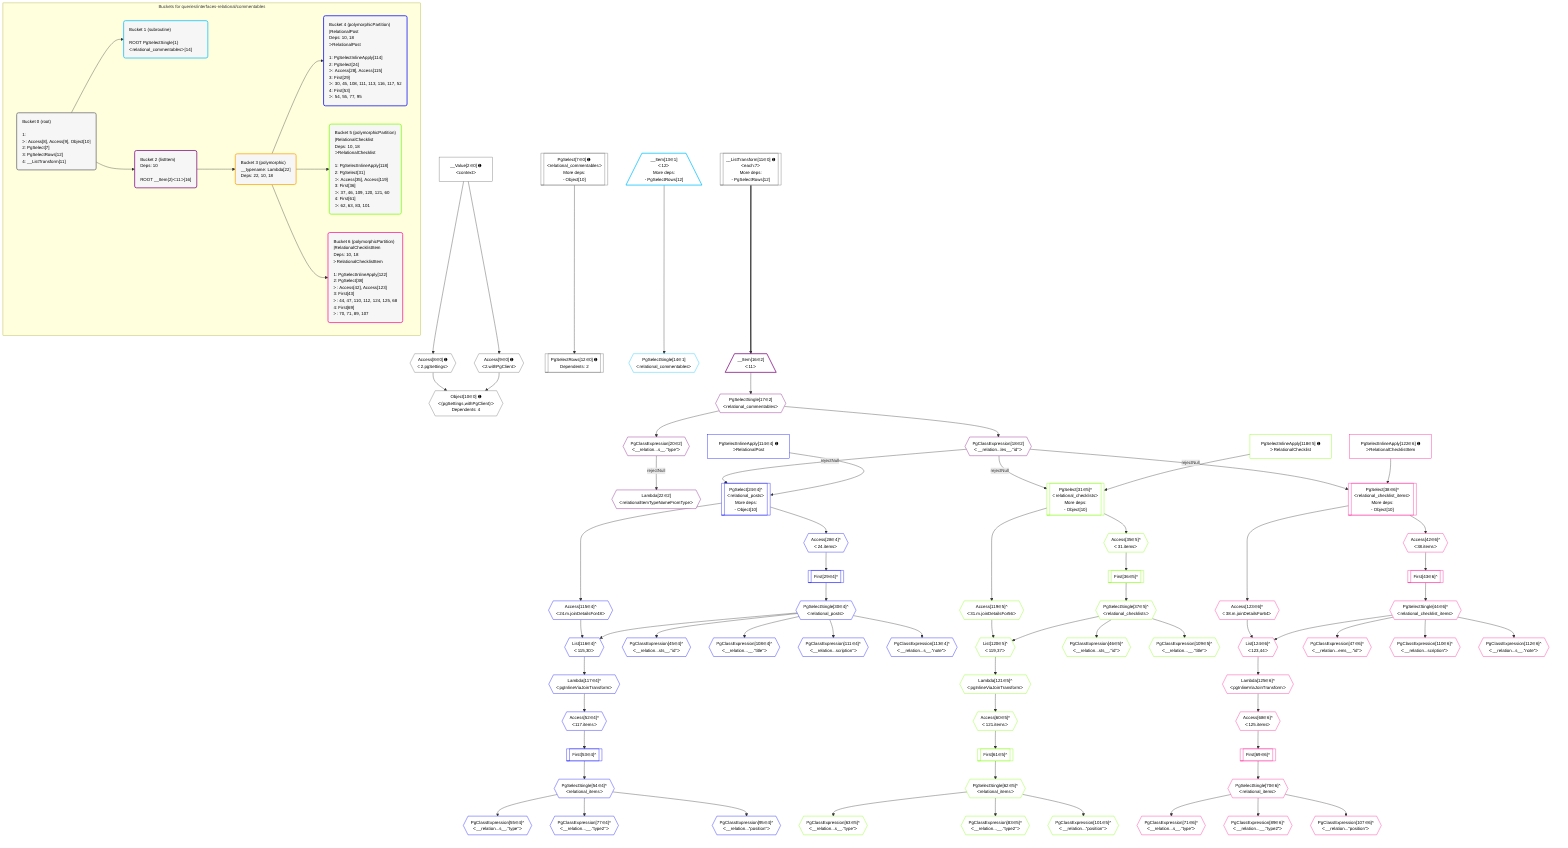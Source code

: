 %%{init: {'themeVariables': { 'fontSize': '12px'}}}%%
graph TD
    classDef path fill:#eee,stroke:#000,color:#000
    classDef plan fill:#fff,stroke-width:1px,color:#000
    classDef itemplan fill:#fff,stroke-width:2px,color:#000
    classDef unbatchedplan fill:#dff,stroke-width:1px,color:#000
    classDef sideeffectplan fill:#fcc,stroke-width:2px,color:#000
    classDef bucket fill:#f6f6f6,color:#000,stroke-width:2px,text-align:left

    subgraph "Buckets for queries/interfaces-relational/commentables"
    Bucket0("Bucket 0 (root)<br /><br />1: <br />ᐳ: Access[8], Access[9], Object[10]<br />2: PgSelect[7]<br />3: PgSelectRows[12]<br />4: __ListTransform[11]"):::bucket
    Bucket1("Bucket 1 (subroutine)<br /><br />ROOT PgSelectSingle{1}ᐸrelational_commentablesᐳ[14]"):::bucket
    Bucket2("Bucket 2 (listItem)<br />Deps: 10<br /><br />ROOT __Item{2}ᐸ11ᐳ[16]"):::bucket
    Bucket3("Bucket 3 (polymorphic)<br />__typename: Lambda[22]<br />Deps: 22, 10, 18"):::bucket
    Bucket4("Bucket 4 (polymorphicPartition)<br />|RelationalPost<br />Deps: 10, 18<br />ᐳRelationalPost<br /><br />1: PgSelectInlineApply[114]<br />2: PgSelect[24]<br />ᐳ: Access[28], Access[115]<br />3: First[29]<br />ᐳ: 30, 45, 108, 111, 113, 116, 117, 52<br />4: First[53]<br />ᐳ: 54, 55, 77, 95"):::bucket
    Bucket5("Bucket 5 (polymorphicPartition)<br />|RelationalChecklist<br />Deps: 10, 18<br />ᐳRelationalChecklist<br /><br />1: PgSelectInlineApply[118]<br />2: PgSelect[31]<br />ᐳ: Access[35], Access[119]<br />3: First[36]<br />ᐳ: 37, 46, 109, 120, 121, 60<br />4: First[61]<br />ᐳ: 62, 63, 83, 101"):::bucket
    Bucket6("Bucket 6 (polymorphicPartition)<br />|RelationalChecklistItem<br />Deps: 10, 18<br />ᐳRelationalChecklistItem<br /><br />1: PgSelectInlineApply[122]<br />2: PgSelect[38]<br />ᐳ: Access[42], Access[123]<br />3: First[43]<br />ᐳ: 44, 47, 110, 112, 124, 125, 68<br />4: First[69]<br />ᐳ: 70, 71, 89, 107"):::bucket
    end
    Bucket0 --> Bucket1 & Bucket2
    Bucket2 --> Bucket3
    Bucket3 --> Bucket4 & Bucket5 & Bucket6

    %% plan dependencies
    Object10{{"Object[10∈0] ➊<br />ᐸ{pgSettings,withPgClient}ᐳ<br />Dependents: 4"}}:::plan
    Access8{{"Access[8∈0] ➊<br />ᐸ2.pgSettingsᐳ"}}:::plan
    Access9{{"Access[9∈0] ➊<br />ᐸ2.withPgClientᐳ"}}:::plan
    Access8 & Access9 --> Object10
    PgSelect7[["PgSelect[7∈0] ➊<br />ᐸrelational_commentablesᐳ<br />More deps:<br />- Object[10]"]]:::plan
    __Value2["__Value[2∈0] ➊<br />ᐸcontextᐳ"]:::plan
    __Value2 --> Access8
    __Value2 --> Access9
    __ListTransform11[["__ListTransform[11∈0] ➊<br />ᐸeach:7ᐳ<br />More deps:<br />- PgSelectRows[12]"]]:::plan
    PgSelectRows12[["PgSelectRows[12∈0] ➊<br />Dependents: 2"]]:::plan
    PgSelect7 --> PgSelectRows12
    __Item13[/"__Item[13∈1]<br />ᐸ12ᐳ<br />More deps:<br />- PgSelectRows[12]"\]:::itemplan
    PgSelectSingle14{{"PgSelectSingle[14∈1]<br />ᐸrelational_commentablesᐳ"}}:::plan
    __Item13 --> PgSelectSingle14
    __Item16[/"__Item[16∈2]<br />ᐸ11ᐳ"\]:::itemplan
    __ListTransform11 ==> __Item16
    PgSelectSingle17{{"PgSelectSingle[17∈2]<br />ᐸrelational_commentablesᐳ"}}:::plan
    __Item16 --> PgSelectSingle17
    PgClassExpression18{{"PgClassExpression[18∈2]<br />ᐸ__relation...les__.”id”ᐳ"}}:::plan
    PgSelectSingle17 --> PgClassExpression18
    PgClassExpression20{{"PgClassExpression[20∈2]<br />ᐸ__relation...s__.”type”ᐳ"}}:::plan
    PgSelectSingle17 --> PgClassExpression20
    Lambda22{{"Lambda[22∈2]<br />ᐸrelationalItemTypeNameFromTypeᐳ"}}:::plan
    PgClassExpression20 -->|rejectNull| Lambda22
    PgSelect24[["PgSelect[24∈4]^<br />ᐸrelational_postsᐳ<br />More deps:<br />- Object[10]"]]:::plan
    PgSelectInlineApply114["PgSelectInlineApply[114∈4] ➊<br />ᐳRelationalPost"]:::plan
    PgClassExpression18 -->|rejectNull| PgSelect24
    PgSelectInlineApply114 --> PgSelect24
    List116{{"List[116∈4]^<br />ᐸ115,30ᐳ"}}:::plan
    Access115{{"Access[115∈4]^<br />ᐸ24.m.joinDetailsFor48ᐳ"}}:::plan
    PgSelectSingle30{{"PgSelectSingle[30∈4]^<br />ᐸrelational_postsᐳ"}}:::plan
    Access115 & PgSelectSingle30 --> List116
    Access28{{"Access[28∈4]^<br />ᐸ24.itemsᐳ"}}:::plan
    PgSelect24 --> Access28
    First29[["First[29∈4]^"]]:::plan
    Access28 --> First29
    First29 --> PgSelectSingle30
    PgClassExpression45{{"PgClassExpression[45∈4]^<br />ᐸ__relation...sts__.”id”ᐳ"}}:::plan
    PgSelectSingle30 --> PgClassExpression45
    Access52{{"Access[52∈4]^<br />ᐸ117.itemsᐳ"}}:::plan
    Lambda117{{"Lambda[117∈4]^<br />ᐸpgInlineViaJoinTransformᐳ"}}:::plan
    Lambda117 --> Access52
    First53[["First[53∈4]^"]]:::plan
    Access52 --> First53
    PgSelectSingle54{{"PgSelectSingle[54∈4]^<br />ᐸrelational_itemsᐳ"}}:::plan
    First53 --> PgSelectSingle54
    PgClassExpression55{{"PgClassExpression[55∈4]^<br />ᐸ__relation...s__.”type”ᐳ"}}:::plan
    PgSelectSingle54 --> PgClassExpression55
    PgClassExpression77{{"PgClassExpression[77∈4]^<br />ᐸ__relation...__.”type2”ᐳ"}}:::plan
    PgSelectSingle54 --> PgClassExpression77
    PgClassExpression95{{"PgClassExpression[95∈4]^<br />ᐸ__relation...”position”ᐳ"}}:::plan
    PgSelectSingle54 --> PgClassExpression95
    PgClassExpression108{{"PgClassExpression[108∈4]^<br />ᐸ__relation...__.”title”ᐳ"}}:::plan
    PgSelectSingle30 --> PgClassExpression108
    PgClassExpression111{{"PgClassExpression[111∈4]^<br />ᐸ__relation...scription”ᐳ"}}:::plan
    PgSelectSingle30 --> PgClassExpression111
    PgClassExpression113{{"PgClassExpression[113∈4]^<br />ᐸ__relation...s__.”note”ᐳ"}}:::plan
    PgSelectSingle30 --> PgClassExpression113
    PgSelect24 --> Access115
    List116 --> Lambda117
    PgSelect31[["PgSelect[31∈5]^<br />ᐸrelational_checklistsᐳ<br />More deps:<br />- Object[10]"]]:::plan
    PgSelectInlineApply118["PgSelectInlineApply[118∈5] ➊<br />ᐳRelationalChecklist"]:::plan
    PgClassExpression18 -->|rejectNull| PgSelect31
    PgSelectInlineApply118 --> PgSelect31
    List120{{"List[120∈5]^<br />ᐸ119,37ᐳ"}}:::plan
    Access119{{"Access[119∈5]^<br />ᐸ31.m.joinDetailsFor56ᐳ"}}:::plan
    PgSelectSingle37{{"PgSelectSingle[37∈5]^<br />ᐸrelational_checklistsᐳ"}}:::plan
    Access119 & PgSelectSingle37 --> List120
    Access35{{"Access[35∈5]^<br />ᐸ31.itemsᐳ"}}:::plan
    PgSelect31 --> Access35
    First36[["First[36∈5]^"]]:::plan
    Access35 --> First36
    First36 --> PgSelectSingle37
    PgClassExpression46{{"PgClassExpression[46∈5]^<br />ᐸ__relation...sts__.”id”ᐳ"}}:::plan
    PgSelectSingle37 --> PgClassExpression46
    Access60{{"Access[60∈5]^<br />ᐸ121.itemsᐳ"}}:::plan
    Lambda121{{"Lambda[121∈5]^<br />ᐸpgInlineViaJoinTransformᐳ"}}:::plan
    Lambda121 --> Access60
    First61[["First[61∈5]^"]]:::plan
    Access60 --> First61
    PgSelectSingle62{{"PgSelectSingle[62∈5]^<br />ᐸrelational_itemsᐳ"}}:::plan
    First61 --> PgSelectSingle62
    PgClassExpression63{{"PgClassExpression[63∈5]^<br />ᐸ__relation...s__.”type”ᐳ"}}:::plan
    PgSelectSingle62 --> PgClassExpression63
    PgClassExpression83{{"PgClassExpression[83∈5]^<br />ᐸ__relation...__.”type2”ᐳ"}}:::plan
    PgSelectSingle62 --> PgClassExpression83
    PgClassExpression101{{"PgClassExpression[101∈5]^<br />ᐸ__relation...”position”ᐳ"}}:::plan
    PgSelectSingle62 --> PgClassExpression101
    PgClassExpression109{{"PgClassExpression[109∈5]^<br />ᐸ__relation...__.”title”ᐳ"}}:::plan
    PgSelectSingle37 --> PgClassExpression109
    PgSelect31 --> Access119
    List120 --> Lambda121
    PgSelect38[["PgSelect[38∈6]^<br />ᐸrelational_checklist_itemsᐳ<br />More deps:<br />- Object[10]"]]:::plan
    PgSelectInlineApply122["PgSelectInlineApply[122∈6] ➊<br />ᐳRelationalChecklistItem"]:::plan
    PgClassExpression18 -->|rejectNull| PgSelect38
    PgSelectInlineApply122 --> PgSelect38
    List124{{"List[124∈6]^<br />ᐸ123,44ᐳ"}}:::plan
    Access123{{"Access[123∈6]^<br />ᐸ38.m.joinDetailsFor64ᐳ"}}:::plan
    PgSelectSingle44{{"PgSelectSingle[44∈6]^<br />ᐸrelational_checklist_itemsᐳ"}}:::plan
    Access123 & PgSelectSingle44 --> List124
    Access42{{"Access[42∈6]^<br />ᐸ38.itemsᐳ"}}:::plan
    PgSelect38 --> Access42
    First43[["First[43∈6]^"]]:::plan
    Access42 --> First43
    First43 --> PgSelectSingle44
    PgClassExpression47{{"PgClassExpression[47∈6]^<br />ᐸ__relation...ems__.”id”ᐳ"}}:::plan
    PgSelectSingle44 --> PgClassExpression47
    Access68{{"Access[68∈6]^<br />ᐸ125.itemsᐳ"}}:::plan
    Lambda125{{"Lambda[125∈6]^<br />ᐸpgInlineViaJoinTransformᐳ"}}:::plan
    Lambda125 --> Access68
    First69[["First[69∈6]^"]]:::plan
    Access68 --> First69
    PgSelectSingle70{{"PgSelectSingle[70∈6]^<br />ᐸrelational_itemsᐳ"}}:::plan
    First69 --> PgSelectSingle70
    PgClassExpression71{{"PgClassExpression[71∈6]^<br />ᐸ__relation...s__.”type”ᐳ"}}:::plan
    PgSelectSingle70 --> PgClassExpression71
    PgClassExpression89{{"PgClassExpression[89∈6]^<br />ᐸ__relation...__.”type2”ᐳ"}}:::plan
    PgSelectSingle70 --> PgClassExpression89
    PgClassExpression107{{"PgClassExpression[107∈6]^<br />ᐸ__relation...”position”ᐳ"}}:::plan
    PgSelectSingle70 --> PgClassExpression107
    PgClassExpression110{{"PgClassExpression[110∈6]^<br />ᐸ__relation...scription”ᐳ"}}:::plan
    PgSelectSingle44 --> PgClassExpression110
    PgClassExpression112{{"PgClassExpression[112∈6]^<br />ᐸ__relation...s__.”note”ᐳ"}}:::plan
    PgSelectSingle44 --> PgClassExpression112
    PgSelect38 --> Access123
    List124 --> Lambda125

    %% define steps
    classDef bucket0 stroke:#696969
    class Bucket0,__Value2,PgSelect7,Access8,Access9,Object10,__ListTransform11,PgSelectRows12 bucket0
    classDef bucket1 stroke:#00bfff
    class Bucket1,__Item13,PgSelectSingle14 bucket1
    classDef bucket2 stroke:#7f007f
    class Bucket2,__Item16,PgSelectSingle17,PgClassExpression18,PgClassExpression20,Lambda22 bucket2
    classDef bucket3 stroke:#ffa500
    class Bucket3 bucket3
    classDef bucket4 stroke:#0000ff
    class Bucket4,PgSelect24,Access28,First29,PgSelectSingle30,PgClassExpression45,Access52,First53,PgSelectSingle54,PgClassExpression55,PgClassExpression77,PgClassExpression95,PgClassExpression108,PgClassExpression111,PgClassExpression113,PgSelectInlineApply114,Access115,List116,Lambda117 bucket4
    classDef bucket5 stroke:#7fff00
    class Bucket5,PgSelect31,Access35,First36,PgSelectSingle37,PgClassExpression46,Access60,First61,PgSelectSingle62,PgClassExpression63,PgClassExpression83,PgClassExpression101,PgClassExpression109,PgSelectInlineApply118,Access119,List120,Lambda121 bucket5
    classDef bucket6 stroke:#ff1493
    class Bucket6,PgSelect38,Access42,First43,PgSelectSingle44,PgClassExpression47,Access68,First69,PgSelectSingle70,PgClassExpression71,PgClassExpression89,PgClassExpression107,PgClassExpression110,PgClassExpression112,PgSelectInlineApply122,Access123,List124,Lambda125 bucket6